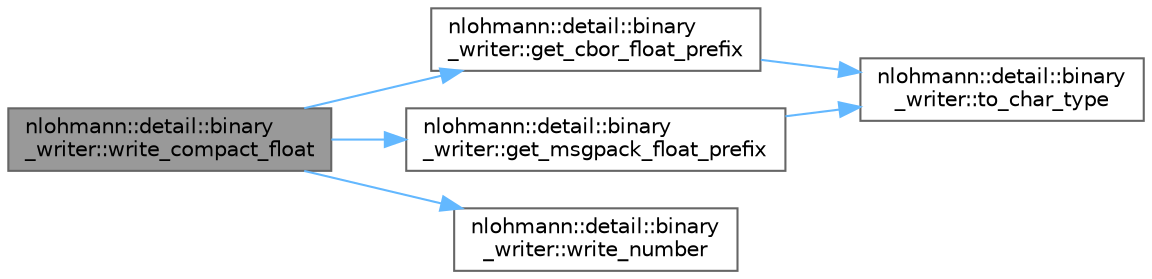 digraph "nlohmann::detail::binary_writer::write_compact_float"
{
 // LATEX_PDF_SIZE
  bgcolor="transparent";
  edge [fontname=Helvetica,fontsize=10,labelfontname=Helvetica,labelfontsize=10];
  node [fontname=Helvetica,fontsize=10,shape=box,height=0.2,width=0.4];
  rankdir="LR";
  Node1 [label="nlohmann::detail::binary\l_writer::write_compact_float",height=0.2,width=0.4,color="gray40", fillcolor="grey60", style="filled", fontcolor="black",tooltip=" "];
  Node1 -> Node2 [color="steelblue1",style="solid"];
  Node2 [label="nlohmann::detail::binary\l_writer::get_cbor_float_prefix",height=0.2,width=0.4,color="grey40", fillcolor="white", style="filled",URL="$a02039.html#a2b5cb010077da6241a18bb334736464c",tooltip=" "];
  Node2 -> Node3 [color="steelblue1",style="solid"];
  Node3 [label="nlohmann::detail::binary\l_writer::to_char_type",height=0.2,width=0.4,color="grey40", fillcolor="white", style="filled",URL="$a02039.html#ab77aa48692bd4e64e4f051ce6aeb6d2d",tooltip=" "];
  Node1 -> Node4 [color="steelblue1",style="solid"];
  Node4 [label="nlohmann::detail::binary\l_writer::get_msgpack_float_prefix",height=0.2,width=0.4,color="grey40", fillcolor="white", style="filled",URL="$a02039.html#ad452d114696407b98abc69b6001c270e",tooltip=" "];
  Node4 -> Node3 [color="steelblue1",style="solid"];
  Node1 -> Node5 [color="steelblue1",style="solid"];
  Node5 [label="nlohmann::detail::binary\l_writer::write_number",height=0.2,width=0.4,color="grey40", fillcolor="white", style="filled",URL="$a02039.html#a6e11b7227fcecc25a548ed45507b7d1c",tooltip=" "];
}
